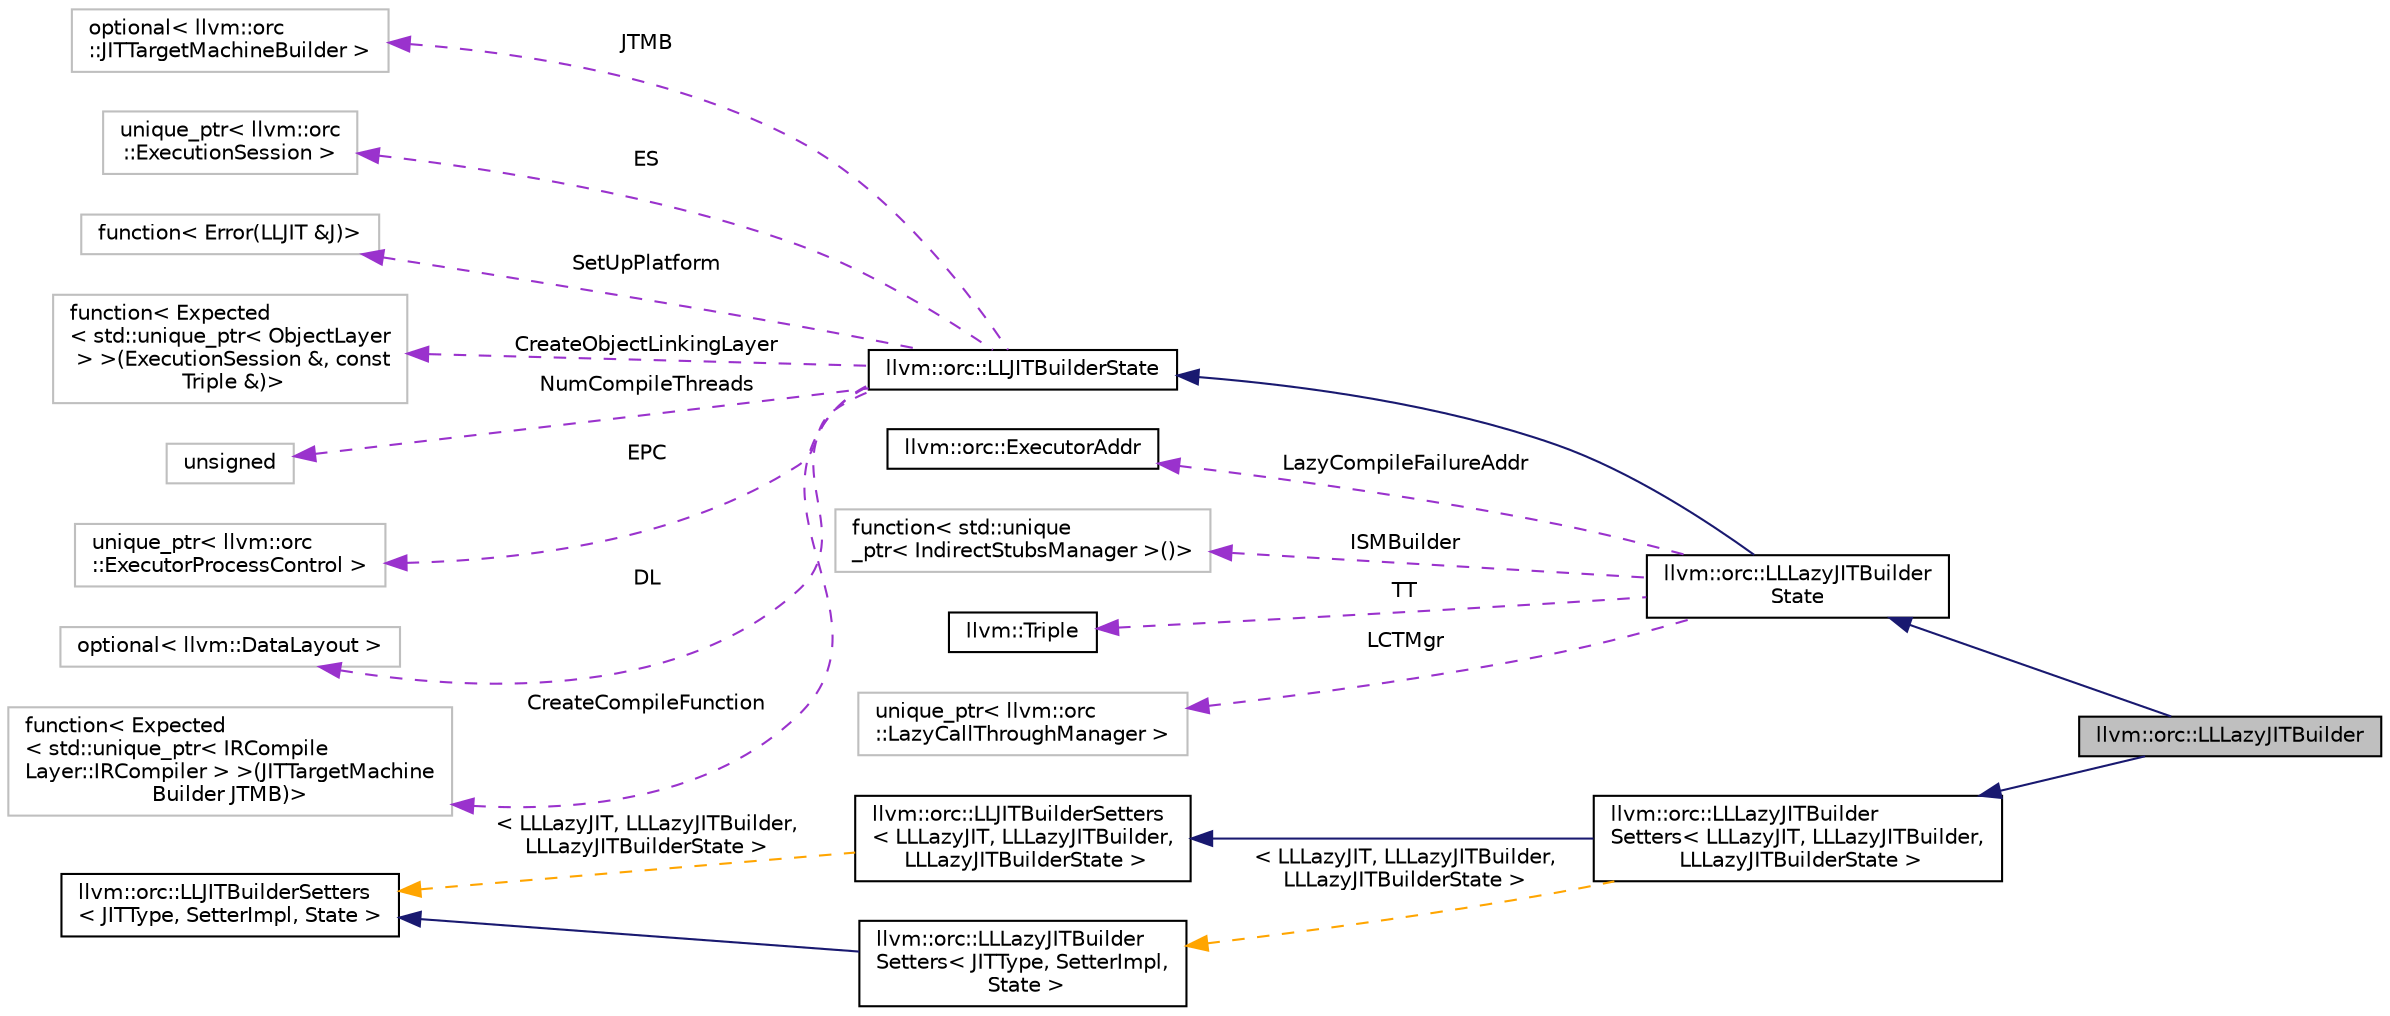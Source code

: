 digraph "llvm::orc::LLLazyJITBuilder"
{
 // LATEX_PDF_SIZE
  bgcolor="transparent";
  edge [fontname="Helvetica",fontsize="10",labelfontname="Helvetica",labelfontsize="10"];
  node [fontname="Helvetica",fontsize="10",shape=record];
  rankdir="LR";
  Node1 [label="llvm::orc::LLLazyJITBuilder",height=0.2,width=0.4,color="black", fillcolor="grey75", style="filled", fontcolor="black",tooltip="Constructs LLLazyJIT instances."];
  Node2 -> Node1 [dir="back",color="midnightblue",fontsize="10",style="solid",fontname="Helvetica"];
  Node2 [label="llvm::orc::LLLazyJITBuilder\lState",height=0.2,width=0.4,color="black",URL="$classllvm_1_1orc_1_1LLLazyJITBuilderState.html",tooltip=" "];
  Node3 -> Node2 [dir="back",color="midnightblue",fontsize="10",style="solid",fontname="Helvetica"];
  Node3 [label="llvm::orc::LLJITBuilderState",height=0.2,width=0.4,color="black",URL="$classllvm_1_1orc_1_1LLJITBuilderState.html",tooltip=" "];
  Node4 -> Node3 [dir="back",color="darkorchid3",fontsize="10",style="dashed",label=" JTMB" ,fontname="Helvetica"];
  Node4 [label="optional\< llvm::orc\l::JITTargetMachineBuilder \>",height=0.2,width=0.4,color="grey75",tooltip=" "];
  Node5 -> Node3 [dir="back",color="darkorchid3",fontsize="10",style="dashed",label=" ES" ,fontname="Helvetica"];
  Node5 [label="unique_ptr\< llvm::orc\l::ExecutionSession \>",height=0.2,width=0.4,color="grey75",tooltip=" "];
  Node6 -> Node3 [dir="back",color="darkorchid3",fontsize="10",style="dashed",label=" SetUpPlatform" ,fontname="Helvetica"];
  Node6 [label="function\< Error(LLJIT &J)\>",height=0.2,width=0.4,color="grey75",tooltip=" "];
  Node7 -> Node3 [dir="back",color="darkorchid3",fontsize="10",style="dashed",label=" CreateObjectLinkingLayer" ,fontname="Helvetica"];
  Node7 [label="function\< Expected\l\< std::unique_ptr\< ObjectLayer\l \> \>(ExecutionSession &, const\l Triple &)\>",height=0.2,width=0.4,color="grey75",tooltip=" "];
  Node8 -> Node3 [dir="back",color="darkorchid3",fontsize="10",style="dashed",label=" NumCompileThreads" ,fontname="Helvetica"];
  Node8 [label="unsigned",height=0.2,width=0.4,color="grey75",tooltip=" "];
  Node9 -> Node3 [dir="back",color="darkorchid3",fontsize="10",style="dashed",label=" EPC" ,fontname="Helvetica"];
  Node9 [label="unique_ptr\< llvm::orc\l::ExecutorProcessControl \>",height=0.2,width=0.4,color="grey75",tooltip=" "];
  Node10 -> Node3 [dir="back",color="darkorchid3",fontsize="10",style="dashed",label=" DL" ,fontname="Helvetica"];
  Node10 [label="optional\< llvm::DataLayout \>",height=0.2,width=0.4,color="grey75",tooltip=" "];
  Node11 -> Node3 [dir="back",color="darkorchid3",fontsize="10",style="dashed",label=" CreateCompileFunction" ,fontname="Helvetica"];
  Node11 [label="function\< Expected\l\< std::unique_ptr\< IRCompile\lLayer::IRCompiler \> \>(JITTargetMachine\lBuilder JTMB)\>",height=0.2,width=0.4,color="grey75",tooltip=" "];
  Node12 -> Node2 [dir="back",color="darkorchid3",fontsize="10",style="dashed",label=" LazyCompileFailureAddr" ,fontname="Helvetica"];
  Node12 [label="llvm::orc::ExecutorAddr",height=0.2,width=0.4,color="black",URL="$classllvm_1_1orc_1_1ExecutorAddr.html",tooltip="Represents an address in the executor process."];
  Node13 -> Node2 [dir="back",color="darkorchid3",fontsize="10",style="dashed",label=" ISMBuilder" ,fontname="Helvetica"];
  Node13 [label="function\< std::unique\l_ptr\< IndirectStubsManager \>()\>",height=0.2,width=0.4,color="grey75",tooltip=" "];
  Node14 -> Node2 [dir="back",color="darkorchid3",fontsize="10",style="dashed",label=" TT" ,fontname="Helvetica"];
  Node14 [label="llvm::Triple",height=0.2,width=0.4,color="black",URL="$classllvm_1_1Triple.html",tooltip="Triple - Helper class for working with autoconf configuration names."];
  Node15 -> Node2 [dir="back",color="darkorchid3",fontsize="10",style="dashed",label=" LCTMgr" ,fontname="Helvetica"];
  Node15 [label="unique_ptr\< llvm::orc\l::LazyCallThroughManager \>",height=0.2,width=0.4,color="grey75",tooltip=" "];
  Node16 -> Node1 [dir="back",color="midnightblue",fontsize="10",style="solid",fontname="Helvetica"];
  Node16 [label="llvm::orc::LLLazyJITBuilder\lSetters\< LLLazyJIT, LLLazyJITBuilder,\l LLLazyJITBuilderState \>",height=0.2,width=0.4,color="black",URL="$classllvm_1_1orc_1_1LLLazyJITBuilderSetters.html",tooltip=" "];
  Node17 -> Node16 [dir="back",color="midnightblue",fontsize="10",style="solid",fontname="Helvetica"];
  Node17 [label="llvm::orc::LLJITBuilderSetters\l\< LLLazyJIT, LLLazyJITBuilder,\l LLLazyJITBuilderState \>",height=0.2,width=0.4,color="black",URL="$classllvm_1_1orc_1_1LLJITBuilderSetters.html",tooltip=" "];
  Node18 -> Node17 [dir="back",color="orange",fontsize="10",style="dashed",label=" \< LLLazyJIT, LLLazyJITBuilder,\l LLLazyJITBuilderState \>" ,fontname="Helvetica"];
  Node18 [label="llvm::orc::LLJITBuilderSetters\l\< JITType, SetterImpl, State \>",height=0.2,width=0.4,color="black",URL="$classllvm_1_1orc_1_1LLJITBuilderSetters.html",tooltip=" "];
  Node19 -> Node16 [dir="back",color="orange",fontsize="10",style="dashed",label=" \< LLLazyJIT, LLLazyJITBuilder,\l LLLazyJITBuilderState \>" ,fontname="Helvetica"];
  Node19 [label="llvm::orc::LLLazyJITBuilder\lSetters\< JITType, SetterImpl,\l State \>",height=0.2,width=0.4,color="black",URL="$classllvm_1_1orc_1_1LLLazyJITBuilderSetters.html",tooltip=" "];
  Node18 -> Node19 [dir="back",color="midnightblue",fontsize="10",style="solid",fontname="Helvetica"];
}
